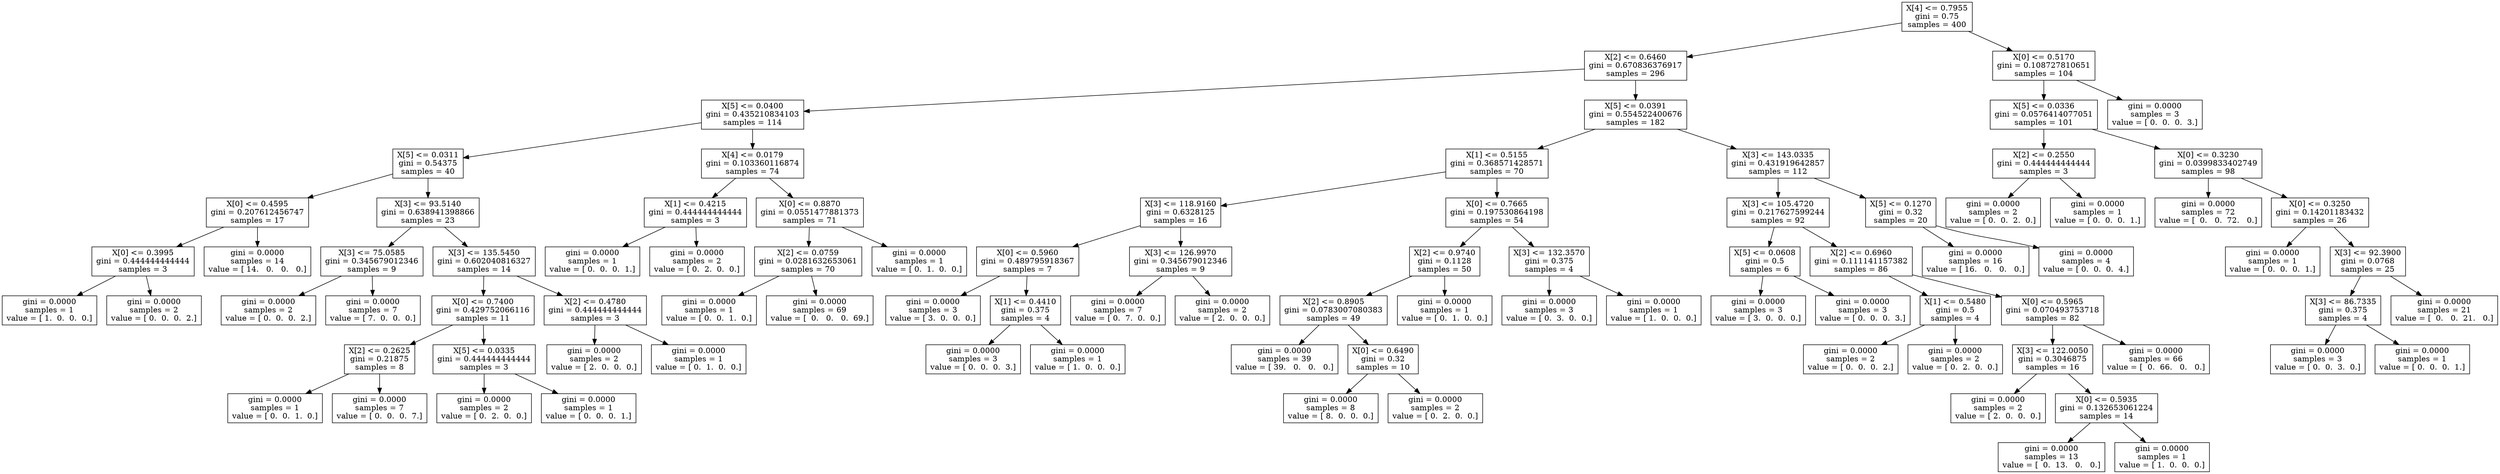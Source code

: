 digraph Tree {
0 [label="X[4] <= 0.7955\ngini = 0.75\nsamples = 400", shape="box"] ;
1 [label="X[2] <= 0.6460\ngini = 0.670836376917\nsamples = 296", shape="box"] ;
0 -> 1 ;
2 [label="X[5] <= 0.0400\ngini = 0.435210834103\nsamples = 114", shape="box"] ;
1 -> 2 ;
3 [label="X[5] <= 0.0311\ngini = 0.54375\nsamples = 40", shape="box"] ;
2 -> 3 ;
4 [label="X[0] <= 0.4595\ngini = 0.207612456747\nsamples = 17", shape="box"] ;
3 -> 4 ;
5 [label="X[0] <= 0.3995\ngini = 0.444444444444\nsamples = 3", shape="box"] ;
4 -> 5 ;
6 [label="gini = 0.0000\nsamples = 1\nvalue = [ 1.  0.  0.  0.]", shape="box"] ;
5 -> 6 ;
7 [label="gini = 0.0000\nsamples = 2\nvalue = [ 0.  0.  0.  2.]", shape="box"] ;
5 -> 7 ;
8 [label="gini = 0.0000\nsamples = 14\nvalue = [ 14.   0.   0.   0.]", shape="box"] ;
4 -> 8 ;
9 [label="X[3] <= 93.5140\ngini = 0.638941398866\nsamples = 23", shape="box"] ;
3 -> 9 ;
10 [label="X[3] <= 75.0585\ngini = 0.345679012346\nsamples = 9", shape="box"] ;
9 -> 10 ;
11 [label="gini = 0.0000\nsamples = 2\nvalue = [ 0.  0.  0.  2.]", shape="box"] ;
10 -> 11 ;
12 [label="gini = 0.0000\nsamples = 7\nvalue = [ 7.  0.  0.  0.]", shape="box"] ;
10 -> 12 ;
13 [label="X[3] <= 135.5450\ngini = 0.602040816327\nsamples = 14", shape="box"] ;
9 -> 13 ;
14 [label="X[0] <= 0.7400\ngini = 0.429752066116\nsamples = 11", shape="box"] ;
13 -> 14 ;
15 [label="X[2] <= 0.2625\ngini = 0.21875\nsamples = 8", shape="box"] ;
14 -> 15 ;
16 [label="gini = 0.0000\nsamples = 1\nvalue = [ 0.  0.  1.  0.]", shape="box"] ;
15 -> 16 ;
17 [label="gini = 0.0000\nsamples = 7\nvalue = [ 0.  0.  0.  7.]", shape="box"] ;
15 -> 17 ;
18 [label="X[5] <= 0.0335\ngini = 0.444444444444\nsamples = 3", shape="box"] ;
14 -> 18 ;
19 [label="gini = 0.0000\nsamples = 2\nvalue = [ 0.  2.  0.  0.]", shape="box"] ;
18 -> 19 ;
20 [label="gini = 0.0000\nsamples = 1\nvalue = [ 0.  0.  0.  1.]", shape="box"] ;
18 -> 20 ;
21 [label="X[2] <= 0.4780\ngini = 0.444444444444\nsamples = 3", shape="box"] ;
13 -> 21 ;
22 [label="gini = 0.0000\nsamples = 2\nvalue = [ 2.  0.  0.  0.]", shape="box"] ;
21 -> 22 ;
23 [label="gini = 0.0000\nsamples = 1\nvalue = [ 0.  1.  0.  0.]", shape="box"] ;
21 -> 23 ;
24 [label="X[4] <= 0.0179\ngini = 0.103360116874\nsamples = 74", shape="box"] ;
2 -> 24 ;
25 [label="X[1] <= 0.4215\ngini = 0.444444444444\nsamples = 3", shape="box"] ;
24 -> 25 ;
26 [label="gini = 0.0000\nsamples = 1\nvalue = [ 0.  0.  0.  1.]", shape="box"] ;
25 -> 26 ;
27 [label="gini = 0.0000\nsamples = 2\nvalue = [ 0.  2.  0.  0.]", shape="box"] ;
25 -> 27 ;
28 [label="X[0] <= 0.8870\ngini = 0.0551477881373\nsamples = 71", shape="box"] ;
24 -> 28 ;
29 [label="X[2] <= 0.0759\ngini = 0.0281632653061\nsamples = 70", shape="box"] ;
28 -> 29 ;
30 [label="gini = 0.0000\nsamples = 1\nvalue = [ 0.  0.  1.  0.]", shape="box"] ;
29 -> 30 ;
31 [label="gini = 0.0000\nsamples = 69\nvalue = [  0.   0.   0.  69.]", shape="box"] ;
29 -> 31 ;
32 [label="gini = 0.0000\nsamples = 1\nvalue = [ 0.  1.  0.  0.]", shape="box"] ;
28 -> 32 ;
33 [label="X[5] <= 0.0391\ngini = 0.554522400676\nsamples = 182", shape="box"] ;
1 -> 33 ;
34 [label="X[1] <= 0.5155\ngini = 0.368571428571\nsamples = 70", shape="box"] ;
33 -> 34 ;
35 [label="X[3] <= 118.9160\ngini = 0.6328125\nsamples = 16", shape="box"] ;
34 -> 35 ;
36 [label="X[0] <= 0.5960\ngini = 0.489795918367\nsamples = 7", shape="box"] ;
35 -> 36 ;
37 [label="gini = 0.0000\nsamples = 3\nvalue = [ 3.  0.  0.  0.]", shape="box"] ;
36 -> 37 ;
38 [label="X[1] <= 0.4410\ngini = 0.375\nsamples = 4", shape="box"] ;
36 -> 38 ;
39 [label="gini = 0.0000\nsamples = 3\nvalue = [ 0.  0.  0.  3.]", shape="box"] ;
38 -> 39 ;
40 [label="gini = 0.0000\nsamples = 1\nvalue = [ 1.  0.  0.  0.]", shape="box"] ;
38 -> 40 ;
41 [label="X[3] <= 126.9970\ngini = 0.345679012346\nsamples = 9", shape="box"] ;
35 -> 41 ;
42 [label="gini = 0.0000\nsamples = 7\nvalue = [ 0.  7.  0.  0.]", shape="box"] ;
41 -> 42 ;
43 [label="gini = 0.0000\nsamples = 2\nvalue = [ 2.  0.  0.  0.]", shape="box"] ;
41 -> 43 ;
44 [label="X[0] <= 0.7665\ngini = 0.197530864198\nsamples = 54", shape="box"] ;
34 -> 44 ;
45 [label="X[2] <= 0.9740\ngini = 0.1128\nsamples = 50", shape="box"] ;
44 -> 45 ;
46 [label="X[2] <= 0.8905\ngini = 0.0783007080383\nsamples = 49", shape="box"] ;
45 -> 46 ;
47 [label="gini = 0.0000\nsamples = 39\nvalue = [ 39.   0.   0.   0.]", shape="box"] ;
46 -> 47 ;
48 [label="X[0] <= 0.6490\ngini = 0.32\nsamples = 10", shape="box"] ;
46 -> 48 ;
49 [label="gini = 0.0000\nsamples = 8\nvalue = [ 8.  0.  0.  0.]", shape="box"] ;
48 -> 49 ;
50 [label="gini = 0.0000\nsamples = 2\nvalue = [ 0.  2.  0.  0.]", shape="box"] ;
48 -> 50 ;
51 [label="gini = 0.0000\nsamples = 1\nvalue = [ 0.  1.  0.  0.]", shape="box"] ;
45 -> 51 ;
52 [label="X[3] <= 132.3570\ngini = 0.375\nsamples = 4", shape="box"] ;
44 -> 52 ;
53 [label="gini = 0.0000\nsamples = 3\nvalue = [ 0.  3.  0.  0.]", shape="box"] ;
52 -> 53 ;
54 [label="gini = 0.0000\nsamples = 1\nvalue = [ 1.  0.  0.  0.]", shape="box"] ;
52 -> 54 ;
55 [label="X[3] <= 143.0335\ngini = 0.431919642857\nsamples = 112", shape="box"] ;
33 -> 55 ;
56 [label="X[3] <= 105.4720\ngini = 0.217627599244\nsamples = 92", shape="box"] ;
55 -> 56 ;
57 [label="X[5] <= 0.0608\ngini = 0.5\nsamples = 6", shape="box"] ;
56 -> 57 ;
58 [label="gini = 0.0000\nsamples = 3\nvalue = [ 3.  0.  0.  0.]", shape="box"] ;
57 -> 58 ;
59 [label="gini = 0.0000\nsamples = 3\nvalue = [ 0.  0.  0.  3.]", shape="box"] ;
57 -> 59 ;
60 [label="X[2] <= 0.6960\ngini = 0.111141157382\nsamples = 86", shape="box"] ;
56 -> 60 ;
61 [label="X[1] <= 0.5480\ngini = 0.5\nsamples = 4", shape="box"] ;
60 -> 61 ;
62 [label="gini = 0.0000\nsamples = 2\nvalue = [ 0.  0.  0.  2.]", shape="box"] ;
61 -> 62 ;
63 [label="gini = 0.0000\nsamples = 2\nvalue = [ 0.  2.  0.  0.]", shape="box"] ;
61 -> 63 ;
64 [label="X[0] <= 0.5965\ngini = 0.070493753718\nsamples = 82", shape="box"] ;
60 -> 64 ;
65 [label="X[3] <= 122.0050\ngini = 0.3046875\nsamples = 16", shape="box"] ;
64 -> 65 ;
66 [label="gini = 0.0000\nsamples = 2\nvalue = [ 2.  0.  0.  0.]", shape="box"] ;
65 -> 66 ;
67 [label="X[0] <= 0.5935\ngini = 0.132653061224\nsamples = 14", shape="box"] ;
65 -> 67 ;
68 [label="gini = 0.0000\nsamples = 13\nvalue = [  0.  13.   0.   0.]", shape="box"] ;
67 -> 68 ;
69 [label="gini = 0.0000\nsamples = 1\nvalue = [ 1.  0.  0.  0.]", shape="box"] ;
67 -> 69 ;
70 [label="gini = 0.0000\nsamples = 66\nvalue = [  0.  66.   0.   0.]", shape="box"] ;
64 -> 70 ;
71 [label="X[5] <= 0.1270\ngini = 0.32\nsamples = 20", shape="box"] ;
55 -> 71 ;
72 [label="gini = 0.0000\nsamples = 16\nvalue = [ 16.   0.   0.   0.]", shape="box"] ;
71 -> 72 ;
73 [label="gini = 0.0000\nsamples = 4\nvalue = [ 0.  0.  0.  4.]", shape="box"] ;
71 -> 73 ;
74 [label="X[0] <= 0.5170\ngini = 0.108727810651\nsamples = 104", shape="box"] ;
0 -> 74 ;
75 [label="X[5] <= 0.0336\ngini = 0.0576414077051\nsamples = 101", shape="box"] ;
74 -> 75 ;
76 [label="X[2] <= 0.2550\ngini = 0.444444444444\nsamples = 3", shape="box"] ;
75 -> 76 ;
77 [label="gini = 0.0000\nsamples = 2\nvalue = [ 0.  0.  2.  0.]", shape="box"] ;
76 -> 77 ;
78 [label="gini = 0.0000\nsamples = 1\nvalue = [ 0.  0.  0.  1.]", shape="box"] ;
76 -> 78 ;
79 [label="X[0] <= 0.3230\ngini = 0.0399833402749\nsamples = 98", shape="box"] ;
75 -> 79 ;
80 [label="gini = 0.0000\nsamples = 72\nvalue = [  0.   0.  72.   0.]", shape="box"] ;
79 -> 80 ;
81 [label="X[0] <= 0.3250\ngini = 0.14201183432\nsamples = 26", shape="box"] ;
79 -> 81 ;
82 [label="gini = 0.0000\nsamples = 1\nvalue = [ 0.  0.  0.  1.]", shape="box"] ;
81 -> 82 ;
83 [label="X[3] <= 92.3900\ngini = 0.0768\nsamples = 25", shape="box"] ;
81 -> 83 ;
84 [label="X[3] <= 86.7335\ngini = 0.375\nsamples = 4", shape="box"] ;
83 -> 84 ;
85 [label="gini = 0.0000\nsamples = 3\nvalue = [ 0.  0.  3.  0.]", shape="box"] ;
84 -> 85 ;
86 [label="gini = 0.0000\nsamples = 1\nvalue = [ 0.  0.  0.  1.]", shape="box"] ;
84 -> 86 ;
87 [label="gini = 0.0000\nsamples = 21\nvalue = [  0.   0.  21.   0.]", shape="box"] ;
83 -> 87 ;
88 [label="gini = 0.0000\nsamples = 3\nvalue = [ 0.  0.  0.  3.]", shape="box"] ;
74 -> 88 ;
}